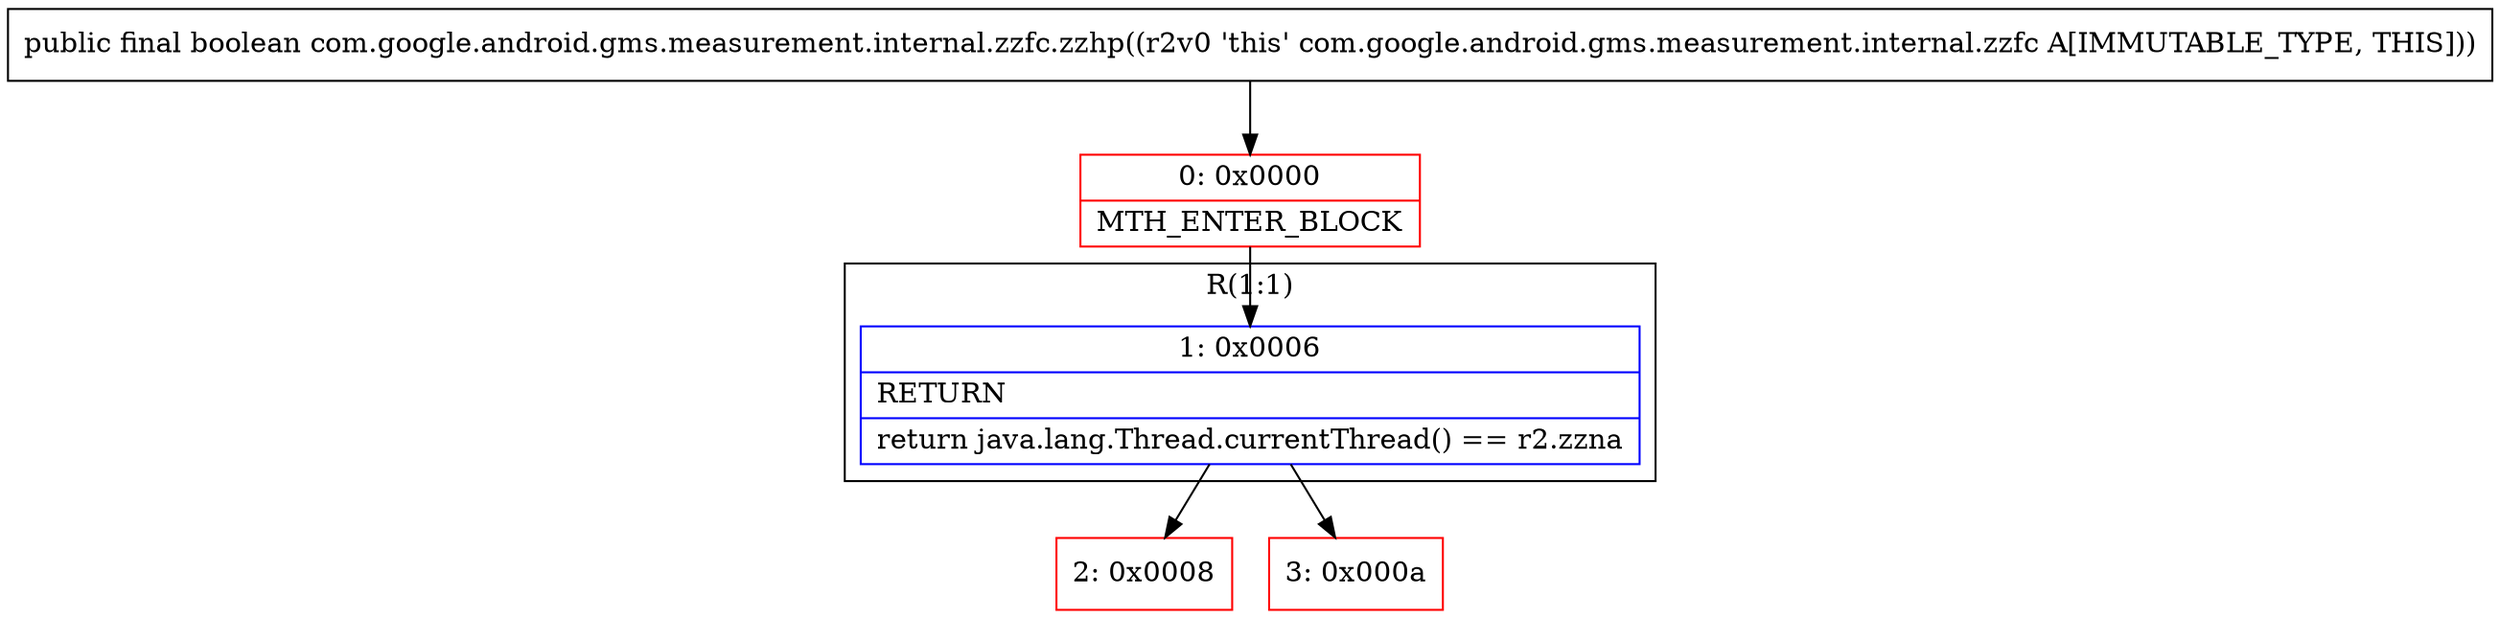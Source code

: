 digraph "CFG forcom.google.android.gms.measurement.internal.zzfc.zzhp()Z" {
subgraph cluster_Region_668231443 {
label = "R(1:1)";
node [shape=record,color=blue];
Node_1 [shape=record,label="{1\:\ 0x0006|RETURN\l|return java.lang.Thread.currentThread() == r2.zzna\l}"];
}
Node_0 [shape=record,color=red,label="{0\:\ 0x0000|MTH_ENTER_BLOCK\l}"];
Node_2 [shape=record,color=red,label="{2\:\ 0x0008}"];
Node_3 [shape=record,color=red,label="{3\:\ 0x000a}"];
MethodNode[shape=record,label="{public final boolean com.google.android.gms.measurement.internal.zzfc.zzhp((r2v0 'this' com.google.android.gms.measurement.internal.zzfc A[IMMUTABLE_TYPE, THIS])) }"];
MethodNode -> Node_0;
Node_1 -> Node_2;
Node_1 -> Node_3;
Node_0 -> Node_1;
}

